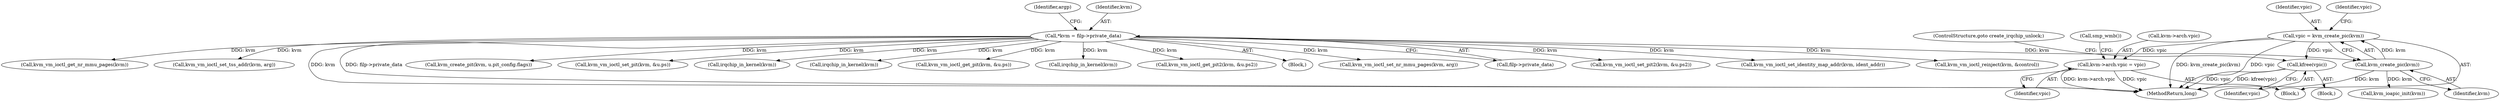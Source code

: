 digraph "0_linux_9c895160d25a76c21b65bad141b08e8d4f99afef@API" {
"1000217" [label="(Call,vpic = kvm_create_pic(kvm))"];
"1000219" [label="(Call,kvm_create_pic(kvm))"];
"1000109" [label="(Call,*kvm = filp->private_data)"];
"1000262" [label="(Call,kfree(vpic))"];
"1000268" [label="(Call,kvm->arch.vpic = vpic)"];
"1000116" [label="(Identifier,argp)"];
"1000409" [label="(Call,irqchip_in_kernel(kvm))"];
"1000226" [label="(Call,kvm_ioapic_init(kvm))"];
"1000275" [label="(Call,smp_wmb())"];
"1000220" [label="(Identifier,kvm)"];
"1000584" [label="(Call,kvm_vm_ioctl_get_pit(kvm, &u.ps))"];
"1000218" [label="(Identifier,vpic)"];
"1000184" [label="(Block,)"];
"1000263" [label="(Identifier,vpic)"];
"1000264" [label="(ControlStructure,goto create_irqchip_unlock;)"];
"1000230" [label="(Block,)"];
"1000110" [label="(Identifier,kvm)"];
"1000219" [label="(Call,kvm_create_pic(kvm))"];
"1000269" [label="(Call,kvm->arch.vpic)"];
"1000217" [label="(Call,vpic = kvm_create_pic(kvm))"];
"1000475" [label="(Call,irqchip_in_kernel(kvm))"];
"1000672" [label="(Call,kvm_vm_ioctl_get_pit2(kvm, &u.ps2))"];
"1000107" [label="(Block,)"];
"1000170" [label="(Call,kvm_vm_ioctl_set_nr_mmu_pages(kvm, arg))"];
"1000111" [label="(Call,filp->private_data)"];
"1000733" [label="(Call,kvm_vm_ioctl_set_pit2(kvm, &u.ps2))"];
"1000158" [label="(Call,kvm_vm_ioctl_set_identity_map_addr(kvm, ident_addr))"];
"1000763" [label="(Call,kvm_vm_ioctl_reinject(kvm, &control))"];
"1000180" [label="(Call,kvm_vm_ioctl_get_nr_mmu_pages(kvm))"];
"1000109" [label="(Call,*kvm = filp->private_data)"];
"1000132" [label="(Call,kvm_vm_ioctl_set_tss_addr(kvm, arg))"];
"1000913" [label="(MethodReturn,long)"];
"1000268" [label="(Call,kvm->arch.vpic = vpic)"];
"1000365" [label="(Call,kvm_create_pit(kvm, u.pit_config.flags))"];
"1000222" [label="(Identifier,vpic)"];
"1000643" [label="(Call,kvm_vm_ioctl_set_pit(kvm, &u.ps))"];
"1000274" [label="(Identifier,vpic)"];
"1000262" [label="(Call,kfree(vpic))"];
"1000533" [label="(Call,irqchip_in_kernel(kvm))"];
"1000217" -> "1000184"  [label="AST: "];
"1000217" -> "1000219"  [label="CFG: "];
"1000218" -> "1000217"  [label="AST: "];
"1000219" -> "1000217"  [label="AST: "];
"1000222" -> "1000217"  [label="CFG: "];
"1000217" -> "1000913"  [label="DDG: kvm_create_pic(kvm)"];
"1000217" -> "1000913"  [label="DDG: vpic"];
"1000219" -> "1000217"  [label="DDG: kvm"];
"1000217" -> "1000262"  [label="DDG: vpic"];
"1000217" -> "1000268"  [label="DDG: vpic"];
"1000219" -> "1000220"  [label="CFG: "];
"1000220" -> "1000219"  [label="AST: "];
"1000219" -> "1000913"  [label="DDG: kvm"];
"1000109" -> "1000219"  [label="DDG: kvm"];
"1000219" -> "1000226"  [label="DDG: kvm"];
"1000109" -> "1000107"  [label="AST: "];
"1000109" -> "1000111"  [label="CFG: "];
"1000110" -> "1000109"  [label="AST: "];
"1000111" -> "1000109"  [label="AST: "];
"1000116" -> "1000109"  [label="CFG: "];
"1000109" -> "1000913"  [label="DDG: kvm"];
"1000109" -> "1000913"  [label="DDG: filp->private_data"];
"1000109" -> "1000132"  [label="DDG: kvm"];
"1000109" -> "1000158"  [label="DDG: kvm"];
"1000109" -> "1000170"  [label="DDG: kvm"];
"1000109" -> "1000180"  [label="DDG: kvm"];
"1000109" -> "1000365"  [label="DDG: kvm"];
"1000109" -> "1000409"  [label="DDG: kvm"];
"1000109" -> "1000475"  [label="DDG: kvm"];
"1000109" -> "1000533"  [label="DDG: kvm"];
"1000109" -> "1000584"  [label="DDG: kvm"];
"1000109" -> "1000643"  [label="DDG: kvm"];
"1000109" -> "1000672"  [label="DDG: kvm"];
"1000109" -> "1000733"  [label="DDG: kvm"];
"1000109" -> "1000763"  [label="DDG: kvm"];
"1000262" -> "1000230"  [label="AST: "];
"1000262" -> "1000263"  [label="CFG: "];
"1000263" -> "1000262"  [label="AST: "];
"1000264" -> "1000262"  [label="CFG: "];
"1000262" -> "1000913"  [label="DDG: vpic"];
"1000262" -> "1000913"  [label="DDG: kfree(vpic)"];
"1000268" -> "1000184"  [label="AST: "];
"1000268" -> "1000274"  [label="CFG: "];
"1000269" -> "1000268"  [label="AST: "];
"1000274" -> "1000268"  [label="AST: "];
"1000275" -> "1000268"  [label="CFG: "];
"1000268" -> "1000913"  [label="DDG: kvm->arch.vpic"];
"1000268" -> "1000913"  [label="DDG: vpic"];
}
